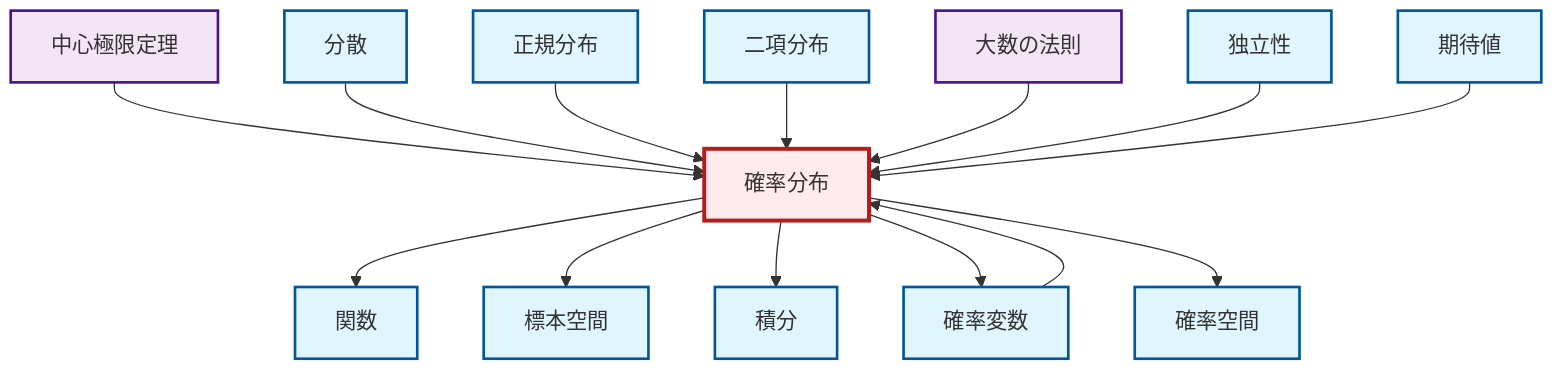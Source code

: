 graph TD
    classDef definition fill:#e1f5fe,stroke:#01579b,stroke-width:2px
    classDef theorem fill:#f3e5f5,stroke:#4a148c,stroke-width:2px
    classDef axiom fill:#fff3e0,stroke:#e65100,stroke-width:2px
    classDef example fill:#e8f5e9,stroke:#1b5e20,stroke-width:2px
    classDef current fill:#ffebee,stroke:#b71c1c,stroke-width:3px
    def-normal-distribution["正規分布"]:::definition
    def-independence["独立性"]:::definition
    thm-central-limit["中心極限定理"]:::theorem
    def-function["関数"]:::definition
    def-sample-space["標本空間"]:::definition
    thm-law-of-large-numbers["大数の法則"]:::theorem
    def-integral["積分"]:::definition
    def-random-variable["確率変数"]:::definition
    def-variance["分散"]:::definition
    def-probability-space["確率空間"]:::definition
    def-expectation["期待値"]:::definition
    def-binomial-distribution["二項分布"]:::definition
    def-probability-distribution["確率分布"]:::definition
    thm-central-limit --> def-probability-distribution
    def-probability-distribution --> def-function
    def-variance --> def-probability-distribution
    def-normal-distribution --> def-probability-distribution
    def-probability-distribution --> def-sample-space
    def-binomial-distribution --> def-probability-distribution
    def-probability-distribution --> def-integral
    def-random-variable --> def-probability-distribution
    thm-law-of-large-numbers --> def-probability-distribution
    def-probability-distribution --> def-random-variable
    def-probability-distribution --> def-probability-space
    def-independence --> def-probability-distribution
    def-expectation --> def-probability-distribution
    class def-probability-distribution current